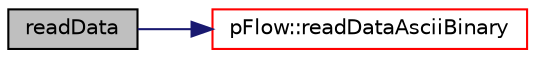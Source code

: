 digraph "readData"
{
 // LATEX_PDF_SIZE
  edge [fontname="Helvetica",fontsize="10",labelfontname="Helvetica",labelfontsize="10"];
  node [fontname="Helvetica",fontsize="10",shape=record];
  rankdir="LR";
  Node1 [label="readData",height=0.2,width=0.4,color="black", fillcolor="grey75", style="filled", fontcolor="black",tooltip=" "];
  Node1 -> Node2 [color="midnightblue",fontsize="10",style="solid",fontname="Helvetica"];
  Node2 [label="pFlow::readDataAsciiBinary",height=0.2,width=0.4,color="red", fillcolor="white", style="filled",URL="$namespacepFlow.html#a537dd03cb0d2bdf73f468941a73e6bf3",tooltip=" "];
}
